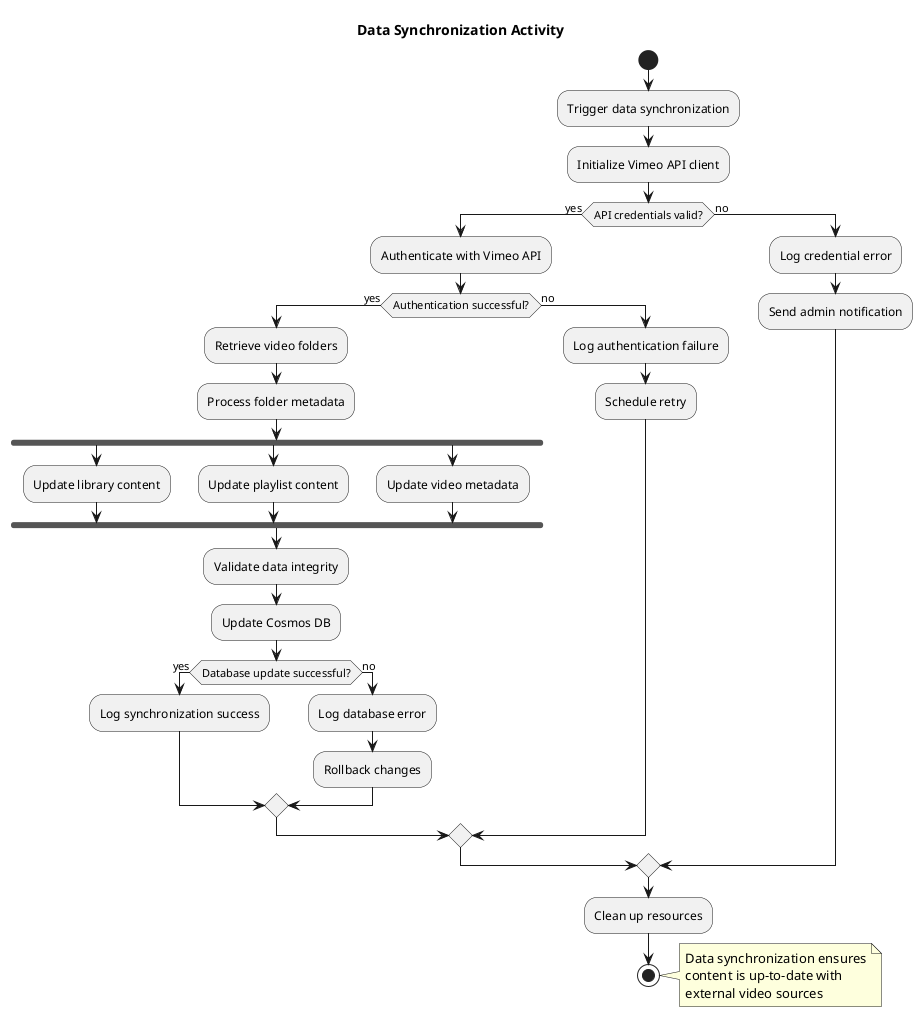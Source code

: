 @startuml ac-data-synchronization


title Data Synchronization Activity

start

:Trigger data synchronization;
:Initialize Vimeo API client;

if (API credentials valid?) then (yes)
  :Authenticate with Vimeo API;
  
  if (Authentication successful?) then (yes)
    :Retrieve video folders;
    :Process folder metadata;
    
    fork
      :Update library content;
    fork again
      :Update playlist content;
    fork again
      :Update video metadata;
    end fork
    
    :Validate data integrity;
    :Update Cosmos DB;
    
    if (Database update successful?) then (yes)
      :Log synchronization success;
    else (no)
      :Log database error;
      :Rollback changes;
    endif
    
  else (no)
    :Log authentication failure;
    :Schedule retry;
  endif
  
else (no)
  :Log credential error;
  :Send admin notification;
endif

:Clean up resources;
stop

note right
  Data synchronization ensures
  content is up-to-date with
  external video sources
end note

@enduml

